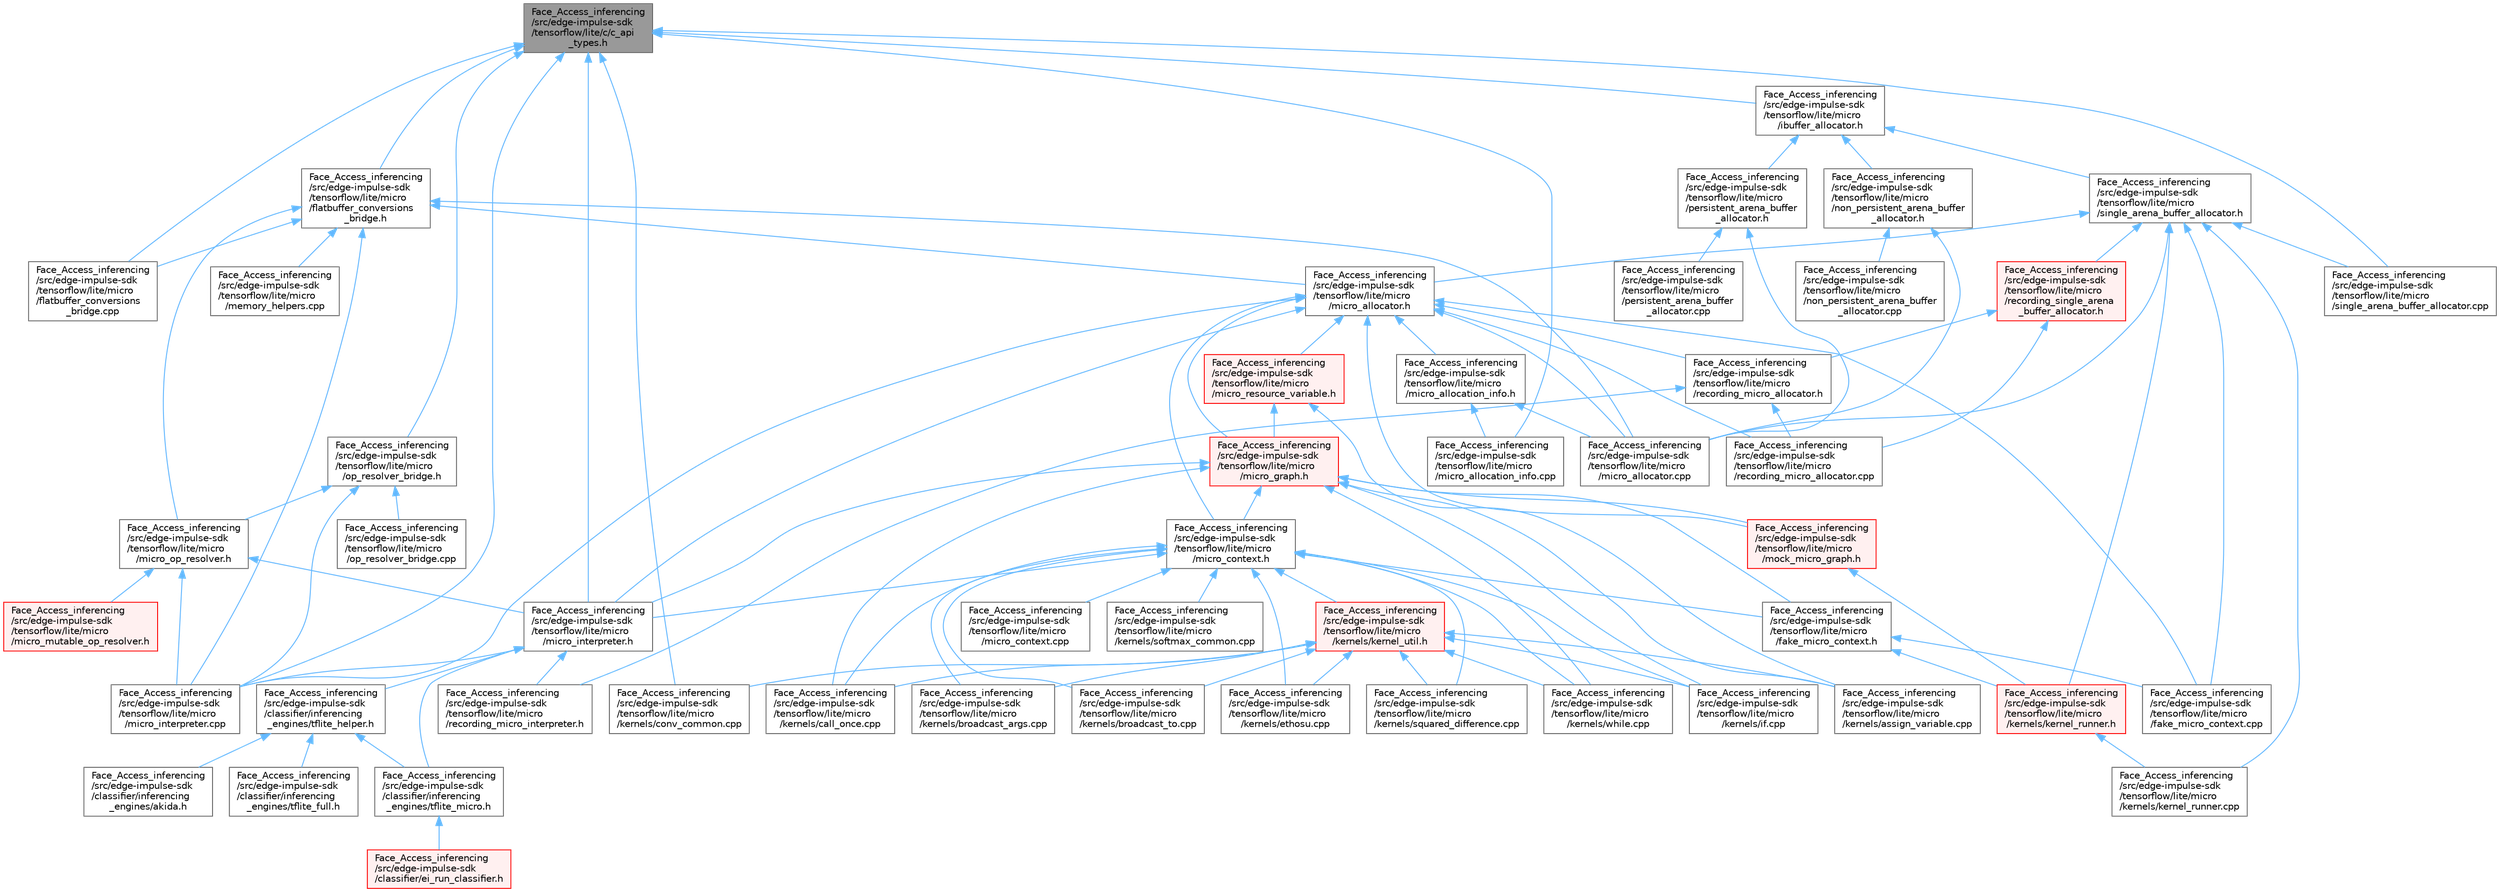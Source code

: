 digraph "Face_Access_inferencing/src/edge-impulse-sdk/tensorflow/lite/c/c_api_types.h"
{
 // LATEX_PDF_SIZE
  bgcolor="transparent";
  edge [fontname=Helvetica,fontsize=10,labelfontname=Helvetica,labelfontsize=10];
  node [fontname=Helvetica,fontsize=10,shape=box,height=0.2,width=0.4];
  Node1 [id="Node000001",label="Face_Access_inferencing\l/src/edge-impulse-sdk\l/tensorflow/lite/c/c_api\l_types.h",height=0.2,width=0.4,color="gray40", fillcolor="grey60", style="filled", fontcolor="black",tooltip=" "];
  Node1 -> Node2 [id="edge1_Node000001_Node000002",dir="back",color="steelblue1",style="solid",tooltip=" "];
  Node2 [id="Node000002",label="Face_Access_inferencing\l/src/edge-impulse-sdk\l/tensorflow/lite/micro\l/flatbuffer_conversions\l_bridge.cpp",height=0.2,width=0.4,color="grey40", fillcolor="white", style="filled",URL="$_face___access__inferencing_2src_2edge-impulse-sdk_2tensorflow_2lite_2micro_2flatbuffer__conversions__bridge_8cpp.html",tooltip=" "];
  Node1 -> Node3 [id="edge2_Node000001_Node000003",dir="back",color="steelblue1",style="solid",tooltip=" "];
  Node3 [id="Node000003",label="Face_Access_inferencing\l/src/edge-impulse-sdk\l/tensorflow/lite/micro\l/flatbuffer_conversions\l_bridge.h",height=0.2,width=0.4,color="grey40", fillcolor="white", style="filled",URL="$_face___access__inferencing_2src_2edge-impulse-sdk_2tensorflow_2lite_2micro_2flatbuffer__conversions__bridge_8h.html",tooltip=" "];
  Node3 -> Node2 [id="edge3_Node000003_Node000002",dir="back",color="steelblue1",style="solid",tooltip=" "];
  Node3 -> Node4 [id="edge4_Node000003_Node000004",dir="back",color="steelblue1",style="solid",tooltip=" "];
  Node4 [id="Node000004",label="Face_Access_inferencing\l/src/edge-impulse-sdk\l/tensorflow/lite/micro\l/memory_helpers.cpp",height=0.2,width=0.4,color="grey40", fillcolor="white", style="filled",URL="$_face___access__inferencing_2src_2edge-impulse-sdk_2tensorflow_2lite_2micro_2memory__helpers_8cpp.html",tooltip=" "];
  Node3 -> Node5 [id="edge5_Node000003_Node000005",dir="back",color="steelblue1",style="solid",tooltip=" "];
  Node5 [id="Node000005",label="Face_Access_inferencing\l/src/edge-impulse-sdk\l/tensorflow/lite/micro\l/micro_allocator.cpp",height=0.2,width=0.4,color="grey40", fillcolor="white", style="filled",URL="$_face___access__inferencing_2src_2edge-impulse-sdk_2tensorflow_2lite_2micro_2micro__allocator_8cpp.html",tooltip=" "];
  Node3 -> Node6 [id="edge6_Node000003_Node000006",dir="back",color="steelblue1",style="solid",tooltip=" "];
  Node6 [id="Node000006",label="Face_Access_inferencing\l/src/edge-impulse-sdk\l/tensorflow/lite/micro\l/micro_allocator.h",height=0.2,width=0.4,color="grey40", fillcolor="white", style="filled",URL="$_face___access__inferencing_2src_2edge-impulse-sdk_2tensorflow_2lite_2micro_2micro__allocator_8h.html",tooltip=" "];
  Node6 -> Node7 [id="edge7_Node000006_Node000007",dir="back",color="steelblue1",style="solid",tooltip=" "];
  Node7 [id="Node000007",label="Face_Access_inferencing\l/src/edge-impulse-sdk\l/tensorflow/lite/micro\l/fake_micro_context.cpp",height=0.2,width=0.4,color="grey40", fillcolor="white", style="filled",URL="$_face___access__inferencing_2src_2edge-impulse-sdk_2tensorflow_2lite_2micro_2fake__micro__context_8cpp.html",tooltip=" "];
  Node6 -> Node8 [id="edge8_Node000006_Node000008",dir="back",color="steelblue1",style="solid",tooltip=" "];
  Node8 [id="Node000008",label="Face_Access_inferencing\l/src/edge-impulse-sdk\l/tensorflow/lite/micro\l/micro_allocation_info.h",height=0.2,width=0.4,color="grey40", fillcolor="white", style="filled",URL="$_face___access__inferencing_2src_2edge-impulse-sdk_2tensorflow_2lite_2micro_2micro__allocation__info_8h.html",tooltip=" "];
  Node8 -> Node9 [id="edge9_Node000008_Node000009",dir="back",color="steelblue1",style="solid",tooltip=" "];
  Node9 [id="Node000009",label="Face_Access_inferencing\l/src/edge-impulse-sdk\l/tensorflow/lite/micro\l/micro_allocation_info.cpp",height=0.2,width=0.4,color="grey40", fillcolor="white", style="filled",URL="$_face___access__inferencing_2src_2edge-impulse-sdk_2tensorflow_2lite_2micro_2micro__allocation__info_8cpp.html",tooltip=" "];
  Node8 -> Node5 [id="edge10_Node000008_Node000005",dir="back",color="steelblue1",style="solid",tooltip=" "];
  Node6 -> Node5 [id="edge11_Node000006_Node000005",dir="back",color="steelblue1",style="solid",tooltip=" "];
  Node6 -> Node10 [id="edge12_Node000006_Node000010",dir="back",color="steelblue1",style="solid",tooltip=" "];
  Node10 [id="Node000010",label="Face_Access_inferencing\l/src/edge-impulse-sdk\l/tensorflow/lite/micro\l/micro_context.h",height=0.2,width=0.4,color="grey40", fillcolor="white", style="filled",URL="$_face___access__inferencing_2src_2edge-impulse-sdk_2tensorflow_2lite_2micro_2micro__context_8h.html",tooltip=" "];
  Node10 -> Node11 [id="edge13_Node000010_Node000011",dir="back",color="steelblue1",style="solid",tooltip=" "];
  Node11 [id="Node000011",label="Face_Access_inferencing\l/src/edge-impulse-sdk\l/tensorflow/lite/micro\l/fake_micro_context.h",height=0.2,width=0.4,color="grey40", fillcolor="white", style="filled",URL="$_face___access__inferencing_2src_2edge-impulse-sdk_2tensorflow_2lite_2micro_2fake__micro__context_8h.html",tooltip=" "];
  Node11 -> Node7 [id="edge14_Node000011_Node000007",dir="back",color="steelblue1",style="solid",tooltip=" "];
  Node11 -> Node12 [id="edge15_Node000011_Node000012",dir="back",color="steelblue1",style="solid",tooltip=" "];
  Node12 [id="Node000012",label="Face_Access_inferencing\l/src/edge-impulse-sdk\l/tensorflow/lite/micro\l/kernels/kernel_runner.h",height=0.2,width=0.4,color="red", fillcolor="#FFF0F0", style="filled",URL="$_face___access__inferencing_2src_2edge-impulse-sdk_2tensorflow_2lite_2micro_2kernels_2kernel__runner_8h.html",tooltip=" "];
  Node12 -> Node14 [id="edge16_Node000012_Node000014",dir="back",color="steelblue1",style="solid",tooltip=" "];
  Node14 [id="Node000014",label="Face_Access_inferencing\l/src/edge-impulse-sdk\l/tensorflow/lite/micro\l/kernels/kernel_runner.cpp",height=0.2,width=0.4,color="grey40", fillcolor="white", style="filled",URL="$_face___access__inferencing_2src_2edge-impulse-sdk_2tensorflow_2lite_2micro_2kernels_2kernel__runner_8cpp.html",tooltip=" "];
  Node10 -> Node15 [id="edge17_Node000010_Node000015",dir="back",color="steelblue1",style="solid",tooltip=" "];
  Node15 [id="Node000015",label="Face_Access_inferencing\l/src/edge-impulse-sdk\l/tensorflow/lite/micro\l/kernels/broadcast_args.cpp",height=0.2,width=0.4,color="grey40", fillcolor="white", style="filled",URL="$_face___access__inferencing_2src_2edge-impulse-sdk_2tensorflow_2lite_2micro_2kernels_2broadcast__args_8cpp.html",tooltip=" "];
  Node10 -> Node16 [id="edge18_Node000010_Node000016",dir="back",color="steelblue1",style="solid",tooltip=" "];
  Node16 [id="Node000016",label="Face_Access_inferencing\l/src/edge-impulse-sdk\l/tensorflow/lite/micro\l/kernels/broadcast_to.cpp",height=0.2,width=0.4,color="grey40", fillcolor="white", style="filled",URL="$_face___access__inferencing_2src_2edge-impulse-sdk_2tensorflow_2lite_2micro_2kernels_2broadcast__to_8cpp.html",tooltip=" "];
  Node10 -> Node17 [id="edge19_Node000010_Node000017",dir="back",color="steelblue1",style="solid",tooltip=" "];
  Node17 [id="Node000017",label="Face_Access_inferencing\l/src/edge-impulse-sdk\l/tensorflow/lite/micro\l/kernels/call_once.cpp",height=0.2,width=0.4,color="grey40", fillcolor="white", style="filled",URL="$_face___access__inferencing_2src_2edge-impulse-sdk_2tensorflow_2lite_2micro_2kernels_2call__once_8cpp.html",tooltip=" "];
  Node10 -> Node18 [id="edge20_Node000010_Node000018",dir="back",color="steelblue1",style="solid",tooltip=" "];
  Node18 [id="Node000018",label="Face_Access_inferencing\l/src/edge-impulse-sdk\l/tensorflow/lite/micro\l/kernels/ethosu.cpp",height=0.2,width=0.4,color="grey40", fillcolor="white", style="filled",URL="$_face___access__inferencing_2src_2edge-impulse-sdk_2tensorflow_2lite_2micro_2kernels_2ethosu_8cpp.html",tooltip=" "];
  Node10 -> Node19 [id="edge21_Node000010_Node000019",dir="back",color="steelblue1",style="solid",tooltip=" "];
  Node19 [id="Node000019",label="Face_Access_inferencing\l/src/edge-impulse-sdk\l/tensorflow/lite/micro\l/kernels/if.cpp",height=0.2,width=0.4,color="grey40", fillcolor="white", style="filled",URL="$_face___access__inferencing_2src_2edge-impulse-sdk_2tensorflow_2lite_2micro_2kernels_2if_8cpp.html",tooltip=" "];
  Node10 -> Node20 [id="edge22_Node000010_Node000020",dir="back",color="steelblue1",style="solid",tooltip=" "];
  Node20 [id="Node000020",label="Face_Access_inferencing\l/src/edge-impulse-sdk\l/tensorflow/lite/micro\l/kernels/kernel_util.h",height=0.2,width=0.4,color="red", fillcolor="#FFF0F0", style="filled",URL="$_face___access__inferencing_2src_2edge-impulse-sdk_2tensorflow_2lite_2micro_2kernels_2kernel__util_8h.html",tooltip=" "];
  Node20 -> Node29 [id="edge23_Node000020_Node000029",dir="back",color="steelblue1",style="solid",tooltip=" "];
  Node29 [id="Node000029",label="Face_Access_inferencing\l/src/edge-impulse-sdk\l/tensorflow/lite/micro\l/kernels/assign_variable.cpp",height=0.2,width=0.4,color="grey40", fillcolor="white", style="filled",URL="$_face___access__inferencing_2src_2edge-impulse-sdk_2tensorflow_2lite_2micro_2kernels_2assign__variable_8cpp.html",tooltip=" "];
  Node20 -> Node15 [id="edge24_Node000020_Node000015",dir="back",color="steelblue1",style="solid",tooltip=" "];
  Node20 -> Node16 [id="edge25_Node000020_Node000016",dir="back",color="steelblue1",style="solid",tooltip=" "];
  Node20 -> Node17 [id="edge26_Node000020_Node000017",dir="back",color="steelblue1",style="solid",tooltip=" "];
  Node20 -> Node40 [id="edge27_Node000020_Node000040",dir="back",color="steelblue1",style="solid",tooltip=" "];
  Node40 [id="Node000040",label="Face_Access_inferencing\l/src/edge-impulse-sdk\l/tensorflow/lite/micro\l/kernels/conv_common.cpp",height=0.2,width=0.4,color="grey40", fillcolor="white", style="filled",URL="$_face___access__inferencing_2src_2edge-impulse-sdk_2tensorflow_2lite_2micro_2kernels_2conv__common_8cpp.html",tooltip=" "];
  Node20 -> Node18 [id="edge28_Node000020_Node000018",dir="back",color="steelblue1",style="solid",tooltip=" "];
  Node20 -> Node19 [id="edge29_Node000020_Node000019",dir="back",color="steelblue1",style="solid",tooltip=" "];
  Node20 -> Node152 [id="edge30_Node000020_Node000152",dir="back",color="steelblue1",style="solid",tooltip=" "];
  Node152 [id="Node000152",label="Face_Access_inferencing\l/src/edge-impulse-sdk\l/tensorflow/lite/micro\l/kernels/squared_difference.cpp",height=0.2,width=0.4,color="grey40", fillcolor="white", style="filled",URL="$_face___access__inferencing_2src_2edge-impulse-sdk_2tensorflow_2lite_2micro_2kernels_2squared__difference_8cpp.html",tooltip=" "];
  Node20 -> Node167 [id="edge31_Node000020_Node000167",dir="back",color="steelblue1",style="solid",tooltip=" "];
  Node167 [id="Node000167",label="Face_Access_inferencing\l/src/edge-impulse-sdk\l/tensorflow/lite/micro\l/kernels/while.cpp",height=0.2,width=0.4,color="grey40", fillcolor="white", style="filled",URL="$_face___access__inferencing_2src_2edge-impulse-sdk_2tensorflow_2lite_2micro_2kernels_2while_8cpp.html",tooltip=" "];
  Node10 -> Node169 [id="edge32_Node000010_Node000169",dir="back",color="steelblue1",style="solid",tooltip=" "];
  Node169 [id="Node000169",label="Face_Access_inferencing\l/src/edge-impulse-sdk\l/tensorflow/lite/micro\l/kernels/softmax_common.cpp",height=0.2,width=0.4,color="grey40", fillcolor="white", style="filled",URL="$_face___access__inferencing_2src_2edge-impulse-sdk_2tensorflow_2lite_2micro_2kernels_2softmax__common_8cpp.html",tooltip=" "];
  Node10 -> Node152 [id="edge33_Node000010_Node000152",dir="back",color="steelblue1",style="solid",tooltip=" "];
  Node10 -> Node167 [id="edge34_Node000010_Node000167",dir="back",color="steelblue1",style="solid",tooltip=" "];
  Node10 -> Node170 [id="edge35_Node000010_Node000170",dir="back",color="steelblue1",style="solid",tooltip=" "];
  Node170 [id="Node000170",label="Face_Access_inferencing\l/src/edge-impulse-sdk\l/tensorflow/lite/micro\l/micro_context.cpp",height=0.2,width=0.4,color="grey40", fillcolor="white", style="filled",URL="$_face___access__inferencing_2src_2edge-impulse-sdk_2tensorflow_2lite_2micro_2micro__context_8cpp.html",tooltip=" "];
  Node10 -> Node171 [id="edge36_Node000010_Node000171",dir="back",color="steelblue1",style="solid",tooltip=" "];
  Node171 [id="Node000171",label="Face_Access_inferencing\l/src/edge-impulse-sdk\l/tensorflow/lite/micro\l/micro_interpreter.h",height=0.2,width=0.4,color="grey40", fillcolor="white", style="filled",URL="$_face___access__inferencing_2src_2edge-impulse-sdk_2tensorflow_2lite_2micro_2micro__interpreter_8h.html",tooltip=" "];
  Node171 -> Node89 [id="edge37_Node000171_Node000089",dir="back",color="steelblue1",style="solid",tooltip=" "];
  Node89 [id="Node000089",label="Face_Access_inferencing\l/src/edge-impulse-sdk\l/classifier/inferencing\l_engines/tflite_helper.h",height=0.2,width=0.4,color="grey40", fillcolor="white", style="filled",URL="$tflite__helper_8h.html",tooltip=" "];
  Node89 -> Node90 [id="edge38_Node000089_Node000090",dir="back",color="steelblue1",style="solid",tooltip=" "];
  Node90 [id="Node000090",label="Face_Access_inferencing\l/src/edge-impulse-sdk\l/classifier/inferencing\l_engines/akida.h",height=0.2,width=0.4,color="grey40", fillcolor="white", style="filled",URL="$akida_8h.html",tooltip=" "];
  Node89 -> Node91 [id="edge39_Node000089_Node000091",dir="back",color="steelblue1",style="solid",tooltip=" "];
  Node91 [id="Node000091",label="Face_Access_inferencing\l/src/edge-impulse-sdk\l/classifier/inferencing\l_engines/tflite_full.h",height=0.2,width=0.4,color="grey40", fillcolor="white", style="filled",URL="$tflite__full_8h.html",tooltip=" "];
  Node89 -> Node92 [id="edge40_Node000089_Node000092",dir="back",color="steelblue1",style="solid",tooltip=" "];
  Node92 [id="Node000092",label="Face_Access_inferencing\l/src/edge-impulse-sdk\l/classifier/inferencing\l_engines/tflite_micro.h",height=0.2,width=0.4,color="grey40", fillcolor="white", style="filled",URL="$tflite__micro_8h.html",tooltip=" "];
  Node92 -> Node93 [id="edge41_Node000092_Node000093",dir="back",color="steelblue1",style="solid",tooltip=" "];
  Node93 [id="Node000093",label="Face_Access_inferencing\l/src/edge-impulse-sdk\l/classifier/ei_run_classifier.h",height=0.2,width=0.4,color="red", fillcolor="#FFF0F0", style="filled",URL="$ei__run__classifier_8h.html",tooltip=" "];
  Node171 -> Node92 [id="edge42_Node000171_Node000092",dir="back",color="steelblue1",style="solid",tooltip=" "];
  Node171 -> Node172 [id="edge43_Node000171_Node000172",dir="back",color="steelblue1",style="solid",tooltip=" "];
  Node172 [id="Node000172",label="Face_Access_inferencing\l/src/edge-impulse-sdk\l/tensorflow/lite/micro\l/micro_interpreter.cpp",height=0.2,width=0.4,color="grey40", fillcolor="white", style="filled",URL="$_face___access__inferencing_2src_2edge-impulse-sdk_2tensorflow_2lite_2micro_2micro__interpreter_8cpp.html",tooltip=" "];
  Node171 -> Node173 [id="edge44_Node000171_Node000173",dir="back",color="steelblue1",style="solid",tooltip=" "];
  Node173 [id="Node000173",label="Face_Access_inferencing\l/src/edge-impulse-sdk\l/tensorflow/lite/micro\l/recording_micro_interpreter.h",height=0.2,width=0.4,color="grey40", fillcolor="white", style="filled",URL="$_face___access__inferencing_2src_2edge-impulse-sdk_2tensorflow_2lite_2micro_2recording__micro__interpreter_8h.html",tooltip=" "];
  Node6 -> Node174 [id="edge45_Node000006_Node000174",dir="back",color="steelblue1",style="solid",tooltip=" "];
  Node174 [id="Node000174",label="Face_Access_inferencing\l/src/edge-impulse-sdk\l/tensorflow/lite/micro\l/micro_graph.h",height=0.2,width=0.4,color="red", fillcolor="#FFF0F0", style="filled",URL="$_face___access__inferencing_2src_2edge-impulse-sdk_2tensorflow_2lite_2micro_2micro__graph_8h.html",tooltip=" "];
  Node174 -> Node11 [id="edge46_Node000174_Node000011",dir="back",color="steelblue1",style="solid",tooltip=" "];
  Node174 -> Node29 [id="edge47_Node000174_Node000029",dir="back",color="steelblue1",style="solid",tooltip=" "];
  Node174 -> Node17 [id="edge48_Node000174_Node000017",dir="back",color="steelblue1",style="solid",tooltip=" "];
  Node174 -> Node19 [id="edge49_Node000174_Node000019",dir="back",color="steelblue1",style="solid",tooltip=" "];
  Node174 -> Node167 [id="edge50_Node000174_Node000167",dir="back",color="steelblue1",style="solid",tooltip=" "];
  Node174 -> Node10 [id="edge51_Node000174_Node000010",dir="back",color="steelblue1",style="solid",tooltip=" "];
  Node174 -> Node171 [id="edge52_Node000174_Node000171",dir="back",color="steelblue1",style="solid",tooltip=" "];
  Node174 -> Node176 [id="edge53_Node000174_Node000176",dir="back",color="steelblue1",style="solid",tooltip=" "];
  Node176 [id="Node000176",label="Face_Access_inferencing\l/src/edge-impulse-sdk\l/tensorflow/lite/micro\l/mock_micro_graph.h",height=0.2,width=0.4,color="red", fillcolor="#FFF0F0", style="filled",URL="$_face___access__inferencing_2src_2edge-impulse-sdk_2tensorflow_2lite_2micro_2mock__micro__graph_8h.html",tooltip=" "];
  Node176 -> Node12 [id="edge54_Node000176_Node000012",dir="back",color="steelblue1",style="solid",tooltip=" "];
  Node6 -> Node172 [id="edge55_Node000006_Node000172",dir="back",color="steelblue1",style="solid",tooltip=" "];
  Node6 -> Node171 [id="edge56_Node000006_Node000171",dir="back",color="steelblue1",style="solid",tooltip=" "];
  Node6 -> Node177 [id="edge57_Node000006_Node000177",dir="back",color="steelblue1",style="solid",tooltip=" "];
  Node177 [id="Node000177",label="Face_Access_inferencing\l/src/edge-impulse-sdk\l/tensorflow/lite/micro\l/micro_resource_variable.h",height=0.2,width=0.4,color="red", fillcolor="#FFF0F0", style="filled",URL="$_face___access__inferencing_2src_2edge-impulse-sdk_2tensorflow_2lite_2micro_2micro__resource__variable_8h.html",tooltip=" "];
  Node177 -> Node29 [id="edge58_Node000177_Node000029",dir="back",color="steelblue1",style="solid",tooltip=" "];
  Node177 -> Node174 [id="edge59_Node000177_Node000174",dir="back",color="steelblue1",style="solid",tooltip=" "];
  Node6 -> Node176 [id="edge60_Node000006_Node000176",dir="back",color="steelblue1",style="solid",tooltip=" "];
  Node6 -> Node179 [id="edge61_Node000006_Node000179",dir="back",color="steelblue1",style="solid",tooltip=" "];
  Node179 [id="Node000179",label="Face_Access_inferencing\l/src/edge-impulse-sdk\l/tensorflow/lite/micro\l/recording_micro_allocator.cpp",height=0.2,width=0.4,color="grey40", fillcolor="white", style="filled",URL="$_face___access__inferencing_2src_2edge-impulse-sdk_2tensorflow_2lite_2micro_2recording__micro__allocator_8cpp.html",tooltip=" "];
  Node6 -> Node180 [id="edge62_Node000006_Node000180",dir="back",color="steelblue1",style="solid",tooltip=" "];
  Node180 [id="Node000180",label="Face_Access_inferencing\l/src/edge-impulse-sdk\l/tensorflow/lite/micro\l/recording_micro_allocator.h",height=0.2,width=0.4,color="grey40", fillcolor="white", style="filled",URL="$_face___access__inferencing_2src_2edge-impulse-sdk_2tensorflow_2lite_2micro_2recording__micro__allocator_8h.html",tooltip=" "];
  Node180 -> Node179 [id="edge63_Node000180_Node000179",dir="back",color="steelblue1",style="solid",tooltip=" "];
  Node180 -> Node173 [id="edge64_Node000180_Node000173",dir="back",color="steelblue1",style="solid",tooltip=" "];
  Node3 -> Node172 [id="edge65_Node000003_Node000172",dir="back",color="steelblue1",style="solid",tooltip=" "];
  Node3 -> Node181 [id="edge66_Node000003_Node000181",dir="back",color="steelblue1",style="solid",tooltip=" "];
  Node181 [id="Node000181",label="Face_Access_inferencing\l/src/edge-impulse-sdk\l/tensorflow/lite/micro\l/micro_op_resolver.h",height=0.2,width=0.4,color="grey40", fillcolor="white", style="filled",URL="$_face___access__inferencing_2src_2edge-impulse-sdk_2tensorflow_2lite_2micro_2micro__op__resolver_8h.html",tooltip=" "];
  Node181 -> Node172 [id="edge67_Node000181_Node000172",dir="back",color="steelblue1",style="solid",tooltip=" "];
  Node181 -> Node171 [id="edge68_Node000181_Node000171",dir="back",color="steelblue1",style="solid",tooltip=" "];
  Node181 -> Node87 [id="edge69_Node000181_Node000087",dir="back",color="steelblue1",style="solid",tooltip=" "];
  Node87 [id="Node000087",label="Face_Access_inferencing\l/src/edge-impulse-sdk\l/tensorflow/lite/micro\l/micro_mutable_op_resolver.h",height=0.2,width=0.4,color="red", fillcolor="#FFF0F0", style="filled",URL="$_face___access__inferencing_2src_2edge-impulse-sdk_2tensorflow_2lite_2micro_2micro__mutable__op__resolver_8h.html",tooltip=" "];
  Node1 -> Node182 [id="edge70_Node000001_Node000182",dir="back",color="steelblue1",style="solid",tooltip=" "];
  Node182 [id="Node000182",label="Face_Access_inferencing\l/src/edge-impulse-sdk\l/tensorflow/lite/micro\l/ibuffer_allocator.h",height=0.2,width=0.4,color="grey40", fillcolor="white", style="filled",URL="$_face___access__inferencing_2src_2edge-impulse-sdk_2tensorflow_2lite_2micro_2ibuffer__allocator_8h.html",tooltip=" "];
  Node182 -> Node183 [id="edge71_Node000182_Node000183",dir="back",color="steelblue1",style="solid",tooltip=" "];
  Node183 [id="Node000183",label="Face_Access_inferencing\l/src/edge-impulse-sdk\l/tensorflow/lite/micro\l/non_persistent_arena_buffer\l_allocator.h",height=0.2,width=0.4,color="grey40", fillcolor="white", style="filled",URL="$_face___access__inferencing_2src_2edge-impulse-sdk_2tensorflow_2lite_2micro_2non__persistent__arena__buffer__allocator_8h.html",tooltip=" "];
  Node183 -> Node5 [id="edge72_Node000183_Node000005",dir="back",color="steelblue1",style="solid",tooltip=" "];
  Node183 -> Node184 [id="edge73_Node000183_Node000184",dir="back",color="steelblue1",style="solid",tooltip=" "];
  Node184 [id="Node000184",label="Face_Access_inferencing\l/src/edge-impulse-sdk\l/tensorflow/lite/micro\l/non_persistent_arena_buffer\l_allocator.cpp",height=0.2,width=0.4,color="grey40", fillcolor="white", style="filled",URL="$_face___access__inferencing_2src_2edge-impulse-sdk_2tensorflow_2lite_2micro_2non__persistent__arena__buffer__allocator_8cpp.html",tooltip=" "];
  Node182 -> Node185 [id="edge74_Node000182_Node000185",dir="back",color="steelblue1",style="solid",tooltip=" "];
  Node185 [id="Node000185",label="Face_Access_inferencing\l/src/edge-impulse-sdk\l/tensorflow/lite/micro\l/persistent_arena_buffer\l_allocator.h",height=0.2,width=0.4,color="grey40", fillcolor="white", style="filled",URL="$_face___access__inferencing_2src_2edge-impulse-sdk_2tensorflow_2lite_2micro_2persistent__arena__buffer__allocator_8h.html",tooltip=" "];
  Node185 -> Node5 [id="edge75_Node000185_Node000005",dir="back",color="steelblue1",style="solid",tooltip=" "];
  Node185 -> Node186 [id="edge76_Node000185_Node000186",dir="back",color="steelblue1",style="solid",tooltip=" "];
  Node186 [id="Node000186",label="Face_Access_inferencing\l/src/edge-impulse-sdk\l/tensorflow/lite/micro\l/persistent_arena_buffer\l_allocator.cpp",height=0.2,width=0.4,color="grey40", fillcolor="white", style="filled",URL="$_face___access__inferencing_2src_2edge-impulse-sdk_2tensorflow_2lite_2micro_2persistent__arena__buffer__allocator_8cpp.html",tooltip=" "];
  Node182 -> Node187 [id="edge77_Node000182_Node000187",dir="back",color="steelblue1",style="solid",tooltip=" "];
  Node187 [id="Node000187",label="Face_Access_inferencing\l/src/edge-impulse-sdk\l/tensorflow/lite/micro\l/single_arena_buffer_allocator.h",height=0.2,width=0.4,color="grey40", fillcolor="white", style="filled",URL="$_face___access__inferencing_2src_2edge-impulse-sdk_2tensorflow_2lite_2micro_2single__arena__buffer__allocator_8h.html",tooltip=" "];
  Node187 -> Node7 [id="edge78_Node000187_Node000007",dir="back",color="steelblue1",style="solid",tooltip=" "];
  Node187 -> Node14 [id="edge79_Node000187_Node000014",dir="back",color="steelblue1",style="solid",tooltip=" "];
  Node187 -> Node12 [id="edge80_Node000187_Node000012",dir="back",color="steelblue1",style="solid",tooltip=" "];
  Node187 -> Node5 [id="edge81_Node000187_Node000005",dir="back",color="steelblue1",style="solid",tooltip=" "];
  Node187 -> Node6 [id="edge82_Node000187_Node000006",dir="back",color="steelblue1",style="solid",tooltip=" "];
  Node187 -> Node188 [id="edge83_Node000187_Node000188",dir="back",color="steelblue1",style="solid",tooltip=" "];
  Node188 [id="Node000188",label="Face_Access_inferencing\l/src/edge-impulse-sdk\l/tensorflow/lite/micro\l/recording_single_arena\l_buffer_allocator.h",height=0.2,width=0.4,color="red", fillcolor="#FFF0F0", style="filled",URL="$_face___access__inferencing_2src_2edge-impulse-sdk_2tensorflow_2lite_2micro_2recording__single__arena__buffer__allocator_8h.html",tooltip=" "];
  Node188 -> Node179 [id="edge84_Node000188_Node000179",dir="back",color="steelblue1",style="solid",tooltip=" "];
  Node188 -> Node180 [id="edge85_Node000188_Node000180",dir="back",color="steelblue1",style="solid",tooltip=" "];
  Node187 -> Node190 [id="edge86_Node000187_Node000190",dir="back",color="steelblue1",style="solid",tooltip=" "];
  Node190 [id="Node000190",label="Face_Access_inferencing\l/src/edge-impulse-sdk\l/tensorflow/lite/micro\l/single_arena_buffer_allocator.cpp",height=0.2,width=0.4,color="grey40", fillcolor="white", style="filled",URL="$_face___access__inferencing_2src_2edge-impulse-sdk_2tensorflow_2lite_2micro_2single__arena__buffer__allocator_8cpp.html",tooltip=" "];
  Node1 -> Node40 [id="edge87_Node000001_Node000040",dir="back",color="steelblue1",style="solid",tooltip=" "];
  Node1 -> Node9 [id="edge88_Node000001_Node000009",dir="back",color="steelblue1",style="solid",tooltip=" "];
  Node1 -> Node172 [id="edge89_Node000001_Node000172",dir="back",color="steelblue1",style="solid",tooltip=" "];
  Node1 -> Node171 [id="edge90_Node000001_Node000171",dir="back",color="steelblue1",style="solid",tooltip=" "];
  Node1 -> Node191 [id="edge91_Node000001_Node000191",dir="back",color="steelblue1",style="solid",tooltip=" "];
  Node191 [id="Node000191",label="Face_Access_inferencing\l/src/edge-impulse-sdk\l/tensorflow/lite/micro\l/op_resolver_bridge.h",height=0.2,width=0.4,color="grey40", fillcolor="white", style="filled",URL="$_face___access__inferencing_2src_2edge-impulse-sdk_2tensorflow_2lite_2micro_2op__resolver__bridge_8h.html",tooltip=" "];
  Node191 -> Node172 [id="edge92_Node000191_Node000172",dir="back",color="steelblue1",style="solid",tooltip=" "];
  Node191 -> Node181 [id="edge93_Node000191_Node000181",dir="back",color="steelblue1",style="solid",tooltip=" "];
  Node191 -> Node192 [id="edge94_Node000191_Node000192",dir="back",color="steelblue1",style="solid",tooltip=" "];
  Node192 [id="Node000192",label="Face_Access_inferencing\l/src/edge-impulse-sdk\l/tensorflow/lite/micro\l/op_resolver_bridge.cpp",height=0.2,width=0.4,color="grey40", fillcolor="white", style="filled",URL="$_face___access__inferencing_2src_2edge-impulse-sdk_2tensorflow_2lite_2micro_2op__resolver__bridge_8cpp.html",tooltip=" "];
  Node1 -> Node190 [id="edge95_Node000001_Node000190",dir="back",color="steelblue1",style="solid",tooltip=" "];
}
